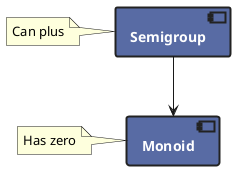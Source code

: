 @startuml

skinparam defaultTextAlignment center

skinparam component {
  fontStyle bold
  fontColor white
  backgroundColor #586ba4
  borderColor #222
  borderThickness 2
}

component semigroup as "Semigroup"
note left of semigroup: Can plus

component monoid as "Monoid"
note left of monoid: Has zero

semigroup --> monoid
@enduml
